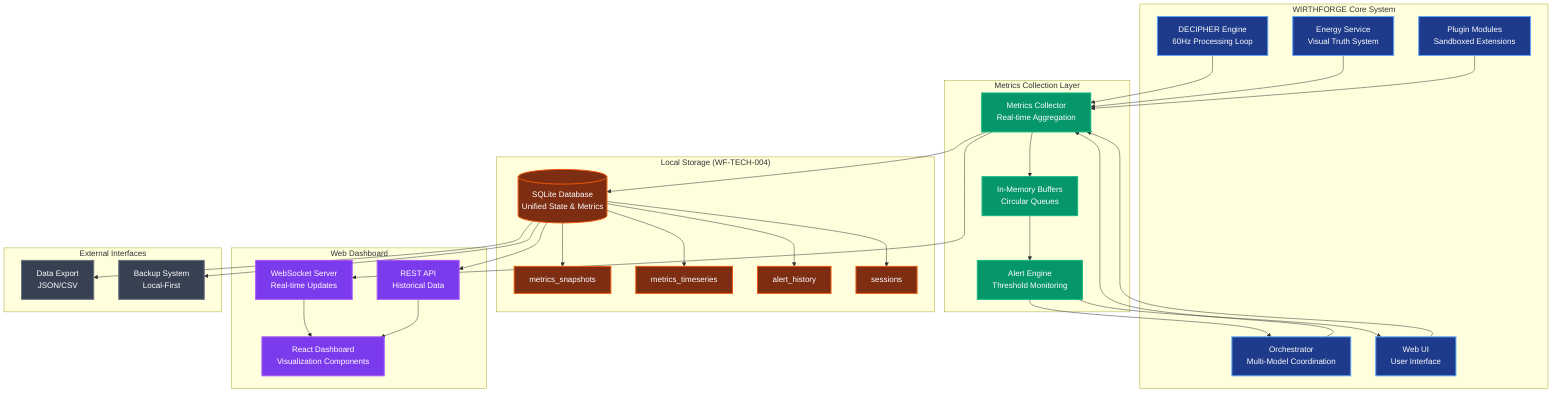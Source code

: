 graph TB
    subgraph "WIRTHFORGE Core System"
        DECIPHER[DECIPHER Engine<br/>60Hz Processing Loop]
        ENERGY[Energy Service<br/>Visual Truth System]
        ORCHESTRATOR[Orchestrator<br/>Multi-Model Coordination]
        PLUGINS[Plugin Modules<br/>Sandboxed Extensions]
        UI[Web UI<br/>User Interface]
    end
    
    subgraph "Metrics Collection Layer"
        COLLECTOR[Metrics Collector<br/>Real-time Aggregation]
        BUFFER[In-Memory Buffers<br/>Circular Queues]
        ALERTS[Alert Engine<br/>Threshold Monitoring]
    end
    
    subgraph "Local Storage (WF-TECH-004)"
        DB[(SQLite Database<br/>Unified State & Metrics)]
        SNAPSHOTS[metrics_snapshots]
        TIMESERIES[metrics_timeseries]
        ALERT_HISTORY[alert_history]
        SESSIONS[sessions]
    end
    
    subgraph "Web Dashboard"
        WEBSOCKET[WebSocket Server<br/>Real-time Updates]
        API[REST API<br/>Historical Data]
        DASHBOARD[React Dashboard<br/>Visualization Components]
    end
    
    subgraph "External Interfaces"
        EXPORT[Data Export<br/>JSON/CSV]
        BACKUP[Backup System<br/>Local-First]
    end
    
    %% Data Flow Connections
    DECIPHER --> COLLECTOR
    ENERGY --> COLLECTOR
    ORCHESTRATOR --> COLLECTOR
    PLUGINS --> COLLECTOR
    UI --> COLLECTOR
    
    COLLECTOR --> BUFFER
    BUFFER --> ALERTS
    COLLECTOR --> DB
    
    DB --> SNAPSHOTS
    DB --> TIMESERIES
    DB --> ALERT_HISTORY
    DB --> SESSIONS
    
    COLLECTOR --> WEBSOCKET
    DB --> API
    WEBSOCKET --> DASHBOARD
    API --> DASHBOARD
    
    DB --> EXPORT
    DB --> BACKUP
    
    %% Alert feedback loop
    ALERTS --> ORCHESTRATOR
    ALERTS --> UI
    
    %% Styling
    classDef coreSystem fill:#1e3a8a,stroke:#60a5fa,stroke-width:2px,color:#fff
    classDef metricsLayer fill:#059669,stroke:#10b981,stroke-width:2px,color:#fff
    classDef storage fill:#7c2d12,stroke:#ea580c,stroke-width:2px,color:#fff
    classDef dashboard fill:#7c3aed,stroke:#a855f7,stroke-width:2px,color:#fff
    classDef external fill:#374151,stroke:#6b7280,stroke-width:2px,color:#fff
    
    class DECIPHER,ENERGY,ORCHESTRATOR,PLUGINS,UI coreSystem
    class COLLECTOR,BUFFER,ALERTS metricsLayer
    class DB,SNAPSHOTS,TIMESERIES,ALERT_HISTORY,SESSIONS storage
    class WEBSOCKET,API,DASHBOARD dashboard
    class EXPORT,BACKUP external